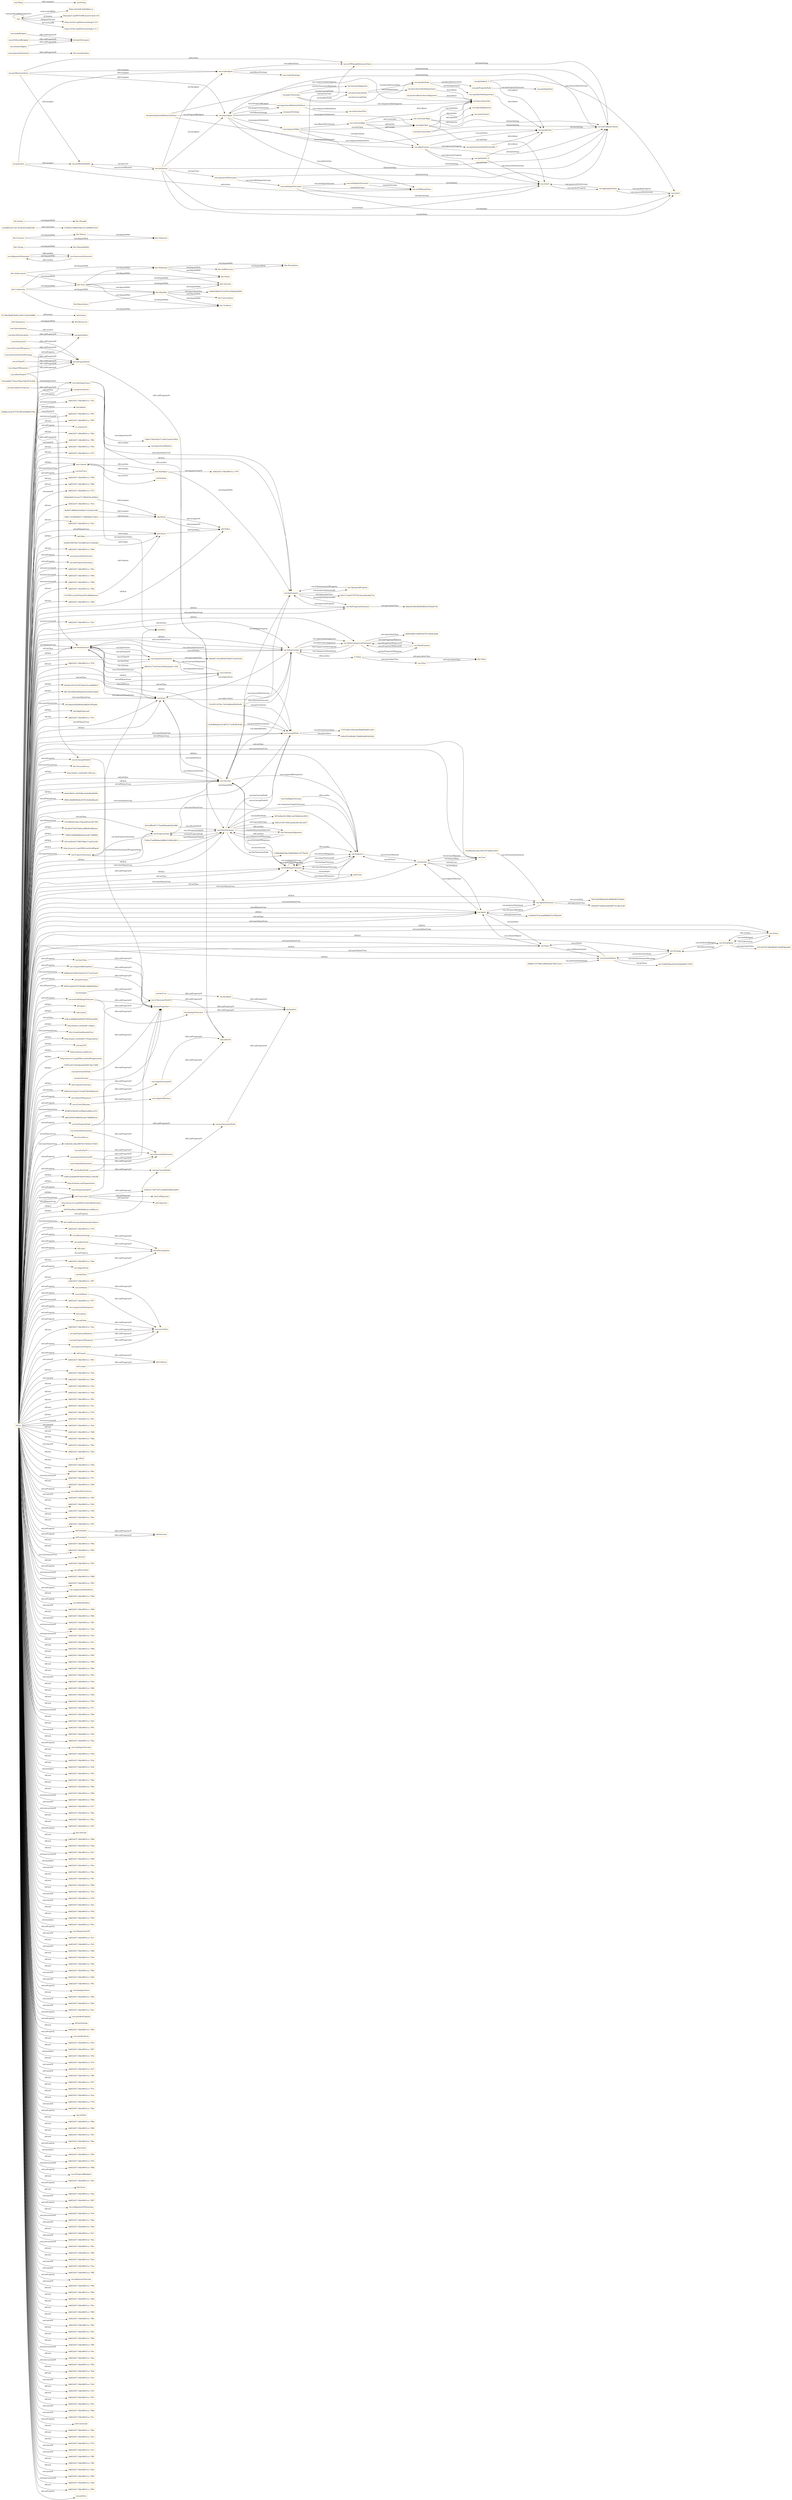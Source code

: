 digraph ar2dtool_diagram { 
rankdir=LR;
size="1501"
node [shape = rectangle, color="orange"]; "838bbe3acb18737fc2801b29b963356e" "bhv:Dominance" "e63a6e162314a7974e9410caedd80023" "fb2897188f9a923e6fd3c7e2242dc3d8" "6857de3496e3858aae92e3e93b3cedb4" "odrl:Action" "fa446554879ae75d1d89c4231193b2dd" "odrl:LeftOperand" "3fd611202f9b49b517c908db8a57a6c8" "c8129dae5fd2bf0efdc0682d1595abfe" "832171c4a97797705c5eac28eeb9a72a" "4dbee61d6438e9fc8f0dc501fadd7efc" "odrl:RightOperand" "3953e84a36159b6c1af23d0dcbce5923" "vae:PropertyTaxonomy" "bhv:PersonalFocus" "bhv:Hedonism" "25c40221679cc7ab2da86aef4bfa5e84" "vae:NodeImportance" "http://xmlns.com/foaf/0.1/Person" "bhv:Universalism" "0dc6e98441c362f26b2c9ebd5bd0b98c" "546b81c53708b1a96bda62b79b21221e" "vae:Value" "3f681e0b68604b4e3b761d2a8ed9aa42" "bhv:Stimulation" "odrl:Policy" "bhv:Achievement" "103c66be8ce9ee156aaa56c2acd47300" "bhv:Value" "63a582074d578d2fccdf69d618fbdee2" "5440cd172837e97ec4d89293685ae809" "odrl:Operator" "71f8f533008fd48b402e43a871966f60" "vae:VaeProperty" "397e25fd165770f87596ca71ad55e25b" "vae:Outcome" "http://www.w3.org/2006/vcard/ns#Agent" "vae:MultiInputOutcome" "de1324fd529aa45a91dc8da99d170783" "vae:AlignmentStatement" "bhv:Dependability" "d948ee03230b10ca6c87a3713a31acb1" "bhv:Caring" "85651afedd1597549386139085983ba5" "odrl:Asset" "bhv:Nature" "35e2a69de755eea784ee549cf319c2b8" "vae:Generalization" "8212cff0e857175aa920beabfc0b3d69" "vae:Context" "vae:VaeStatement" "439f0e8802dda7bd0b068411877f5e56" "vae:ActionOnState" "dul:Agent" "vae:ValueTaxonomy" "bhv:Security" "vae:ConceptNode" "rdfs:Literal" "28aa4671fee589287f2f2057a243422b" "bhv:Tolerance" "vae:System" "bhv:Humility" "428cac49f9d85e80bf3f72955bcbe09d" "http://xmlns.com/foaf/0.1/Agent" "odrl:Party" "e84a35fc3d9ef4e73b962fe86544242b" "vae:Norm" "c23bbbd74c4cadaf096b653c55f8ad56" "255620e7a66be30be5213e6d891a5cf1" "bhv:GrowthAndAnxietyFree" "vae:User" "7b5be37a480b8ae2d686cf14082c9814" "vae:Sequence" "vae:AgentStatement" "http://xmlns.com/foaf/0.1/Organization" "bhv:Tradition" "vae:VaeObject" "vc:Value" "7a4be71bba50ae711a8cfc2aa421642e" "vae:TaxonomyAlignment" "xsd:anyURI" "vae:Strategy" "vae:Agent" "bhv:Benevolence" "vae:FinalInputOutcome" "be5b4892a6a101d872171e3b3fb1b3be" "bhv:Conformity" "vae:Action" "http://schema.org/Person" "http://www.w3.org/2006/vcard/ns#Organization" "bhv:Resources" "vae:AwarenessStatement" "7bd7a4b3890daf24c8f08b082479a0bc" "01f67ac6153d2a9ea92d3b913de17d68" "08f2a319f1760fe2ba6bc80c56c5ef27" "vae:ActingAgent" "odrl:LogicalConstraint" "280b33a23aeb2714a2bf7383bdbd2a2d" "f1e7f401ca2c8163ea2591e664bb4eed" "vae:ValueConcept" "vae:PropertyNode" "vae:ValueProperty" "vae:ValueComparisonStatement" "dul:Event" "vae:Criterion" "bhv:Thought" "141f9f429ceca6c18415d744b6a1bf54" "463ff5c63feb03ce208ad1ad80e1e251" "vae:State" "bhv:Face" "a981ef5f3f149895fa1a8c728989e5a4" "vae:VaePropertyStatement" "bhv:SocialFocus" "e551a875f7c885df9e8134e9058aa0dd" "594be9bf515c2ee7173905435e2656cb" "0cdb244ccd4ecf867fe57d03b3275491" "odrl:Constraint" "ee8fc65dbb3575cd354c256d2d22d0fc" "vae:OptimizedProperty" "16f26267329dc0a38e9d971b1a8c31d9" "bhv:Action" "e8d05adbf1c008f53e076116fe4ceb0b" "odrl:Rule" "bhv:Power" "vae:ImportanceRelation" "3e2d8f2ec9c7aa11fce8c4322dd032fb" "77057d65c5381ab05f0d695a6f31cbf3" "e3001a5deb6e0918a09149d2c7a5d189" "http://schema.org/Organization" "http://www.w3.org/2006/vcard/ns#Individual" "61746e5fb8b78d81a3001154a0c9df86" "d80e91277ea516c3c0d5aeebad11c302" "vae:ArgumentStatement" "bhv:SelfDirection" "bhv:Concern" "867932ed9ce139649d09e2e1c6982ccd" "bhv:SelfProtectionAndAnxietyAvoidance" ; /*classes style*/
	"bhv:Action" -> "bhv:Thought" [ label = "owl:disjointWith" ];
	"vae:isInputOfSequence" -> "dul:isProperPartOf" [ label = "rdfs:subPropertyOf" ];
	"dul:isProperPartOf" -> "dul:isPartOf" [ label = "rdfs:subPropertyOf" ];
	"vae:hasConceptNode" -> "vae:hasTaxonomyNode" [ label = "rdfs:subPropertyOf" ];
	"vae:ConceptNode" -> "vae:PropertyNode" [ label = "owl:disjointWith" ];
	"vae:argumentAlign" -> "vae:criterionAlign" [ label = "vae:isBasedOnCriterion" ];
	"vae:argumentAlign" -> "vae:alignPremise" [ label = "vae:hasPremise" ];
	"vae:argumentAlign" -> "vae:alignClaim" [ label = "vae:hasClaim" ];
	"vae:argumentAlign" -> "vae:taxProblemContext" [ label = "dul:hasSetting" ];
	"vae:isTaxonomyNodeOf" -> "dul:isPartOf" [ label = "rdfs:subPropertyOf" ];
	"vae:proposesStatement" -> "dul:conceptualizes" [ label = "rdfs:subPropertyOf" ];
	"vae:ArgumentStatement" -> "28aa4671fee589287f2f2057a243422b" [ label = "owl:equivalentClass" ];
	"vae:hasTaxonomyNode" -> "dul:hasPart" [ label = "rdfs:subPropertyOf" ];
	"vae:giniPropertyNode" -> "vae:giniIndexProp" [ label = "vae:hasPropertyTaxonomy" ];
	"vae:benvolenceNodeImportance" -> "vae:benevolenceTax" [ label = "dul:isAbout" ];
	"vae:directlyGeneralizes" -> "vae:generalizes" [ label = "rdfs:subPropertyOf" ];
	"vae:multiInputOutcome2" -> "vae:actOfPayingTaxes" [ label = "vae:hasOutcome" ];
	"vae:multiInputOutcome2" -> "vae:state2" [ label = "vae:hasInput" ];
	"bhv:Hedonism" -> "bhv:Stimulation" [ label = "owl:disjointWith" ];
	"bhv:Hedonism" -> "bhv:SelfDirection" [ label = "owl:disjointWith" ];
	"bhv:Hedonism" -> "bhv:Power" [ label = "owl:disjointWith" ];
	"vae:isPremiseOf" -> "dul:isProperPartOf" [ label = "rdfs:subPropertyOf" ];
	"vae:isTestedInStatement" -> "vae:isPresentInStatement" [ label = "rdfs:subPropertyOf" ];
	"vae:giniIndex0_3" -> "vae:state1" [ label = "vae:measuredOnOutcome" ];
	"vae:giniIndex0_3" -> "vae:equalityTax" [ label = "dul:isAbout" ];
	"vae:madeByAgent" -> "dul:hasParticipant" [ label = "rdfs:subPropertyOf" ];
	"vae:isOutcomeOfSequence" -> "dul:isProperPartOf" [ label = "rdfs:subPropertyOf" ];
	"vae:hasInput" -> "dul:hasProperPart" [ label = "rdfs:subPropertyOf" ];
	"vae:hasUser" -> "vae:hasAgent" [ label = "rdfs:subPropertyOf" ];
	"vae:equalityTax" -> "vae:taxProblemContext" [ label = "dul:hasSetting" ];
	"bhv:SelfDirection" -> "bhv:Stimulation" [ label = "owl:disjointWith" ];
	"vae:hasActionOnState" -> "dul:hasProperPart" [ label = "rdfs:subPropertyOf" ];
	"vae:AgentStatement" -> "16f26267329dc0a38e9d971b1a8c31d9" [ label = "owl:equivalentClass" ];
	"vae:hasPropertyNode" -> "vae:hasTaxonomyNode" [ label = "rdfs:subPropertyOf" ];
	"vae:hasPropertyNode" -> "dul:hasProperPart" [ label = "rdfs:subPropertyOf" ];
	"vae:payMinimumTaxes" -> "vae:problemModeller" [ label = "odrl:assigner" ];
	"vae:payMinimumTaxes" -> "vae:payerAgent" [ label = "odrl:assignee" ];
	"vae:payMinimumTaxes" -> "vae:evaderAgent" [ label = "odrl:assignee" ];
	"vae:payMinimumTaxes" -> "vae:actOfPayingMiniumumTaxes" [ label = "odrl:action" ];
	"vae:equalityNode" -> "vae:equalityNodeImportance" [ label = "vae:hasImportance" ];
	"vae:equalityNode" -> "vae:giniPropertyNode" [ label = "vae:directlyGeneralizes" ];
	"vae:hasPropertyOfSuperior" -> "vae:coversItem" [ label = "rdfs:subPropertyOf" ];
	"vae:isPropertyNodeOf" -> "vae:isTaxonomyNodeOf" [ label = "rdfs:subPropertyOf" ];
	"vae:hasOutcome" -> "dul:hasProperPart" [ label = "rdfs:subPropertyOf" ];
	"vae:alignPremise" -> "vae:equalityTax" [ label = "vae:withValue" ];
	"vae:alignPremise" -> "vae:state2" [ label = "vae:onEntity" ];
	"vae:alignPremise" -> "vae:giniIndexSatisfiedThreshold0_7" [ label = "vae:expressesProperty" ];
	"vae:alignPremise" -> "vae:giniIndex0_9" [ label = "vae:expressesProperty" ];
	"vae:alignPremise" -> "vae:taxProblemContext" [ label = "dul:hasSetting" ];
	"bhv:Dominance" -> "bhv:Resources" [ label = "owl:disjointWith" ];
	"vae:isEntityOf" -> "vae:isPresentInStatement" [ label = "rdfs:subPropertyOf" ];
	"vae:Value" -> "bhv:Value" [ label = "owl:equivalentClass" ];
	"vae:MultiInputOutcome" -> "vae:Sequence" [ label = "rdfs:seeAlso" ];
	"vae:propertyExpressedAt" -> "vae:isPresentInStatement" [ label = "rdfs:subPropertyOf" ];
	"vae:payerAgent" -> "vae:importanceRelationTaxPayer" [ label = "vae:proposesStatement" ];
	"vae:payerAgent" -> "vae:argumentAlign" [ label = "vae:proposesStatement" ];
	"vae:payerAgent" -> "vae:alignPremise" [ label = "vae:proposesStatement" ];
	"vae:payerAgent" -> "vae:alignClaim" [ label = "vae:proposesStatement" ];
	"vae:payerAgent" -> "vae:actOfPayingTaxes" [ label = "vae:makesAction" ];
	"vae:payerAgent" -> "vae:payerStrategy" [ label = "vae:followsStrategy" ];
	"vae:payerAgent" -> "vae:taxProblemContext" [ label = "dul:hasSetting" ];
	"vae:hasState" -> "dul:isParticipantIn" [ label = "rdfs:subPropertyOf" ];
	"vae:AwarenessStatement" -> "vae:AlignmentStatement" [ label = "rdfs:seeAlso" ];
	"vae:isConceptNodeOf" -> "vae:isTaxonomyNodeOf" [ label = "rdfs:subPropertyOf" ];
	"bhv:Caring" -> "bhv:Dependability" [ label = "owl:disjointWith" ];
	"vae:payTaxes" -> "vae:problemModeller" [ label = "odrl:assigner" ];
	"vae:payTaxes" -> "vae:evaderAgent" [ label = "odrl:assignee" ];
	"vae:payTaxes" -> "vae:actOfPayingTaxes" [ label = "odrl:action" ];
	"vae:hasRootNode" -> "vae:hasConceptNode" [ label = "rdfs:subPropertyOf" ];
	"vae:hasRootNode" -> "dul:hasProperPart" [ label = "rdfs:subPropertyOf" ];
	"vae:isAgentOfSystem" -> "dul:isPartOf" [ label = "rdfs:subPropertyOf" ];
	"vae:aggregationSum" -> "vae:state2" [ label = "vae:measuredOnOutcome" ];
	"vae:aggregationSum" -> "vae:state1" [ label = "vae:measuredOnOutcome" ];
	"vae:ValueConcept" -> "vc:Value" [ label = "rdfs:seeAlso" ];
	"vae:state1" -> "vae:aggregationSum" [ label = "vae:satisfiesProperty" ];
	"vae:ActingAgent" -> "e551a875f7c885df9e8134e9058aa0dd" [ label = "owl:equivalentClass" ];
	"vae:isInputOutcomeOf" -> "dul:isPartOf" [ label = "rdfs:subPropertyOf" ];
	"bhv:Concern" -> "bhv:Tolerance" [ label = "owl:disjointWith" ];
	"bhv:Concern" -> "bhv:Nature" [ label = "owl:disjointWith" ];
	"vae:payerTaxonomy" -> "vae:taxonomAlignment" [ label = "vae:hasTaxonomyAlignment" ];
	"vae:payerTaxonomy" -> "vae:benevolenceNode" [ label = "vae:hasRootNode" ];
	"vae:payerTaxonomy" -> "vae:equalityNode" [ label = "vae:hasConceptNode" ];
	"vae:payerTaxonomy" -> "vae:benevolenceNode" [ label = "vae:hasConceptNode" ];
	"vae:giniIndex0_9" -> "vae:state2" [ label = "vae:measuredOnOutcome" ];
	"vae:giniIndex0_9" -> "vae:equalityTax" [ label = "dul:isAbout" ];
	"vae:isRootNodeOf" -> "vae:isConceptNodeOf" [ label = "rdfs:subPropertyOf" ];
	"vae:isRootNodeOf" -> "dul:isProperPartOf" [ label = "rdfs:subPropertyOf" ];
	"vae:problemModeller" -> "vae:taxSystem" [ label = "vae:isUserOfSystem" ];
	"vae:expressesProperty" -> "vae:coversItem" [ label = "rdfs:subPropertyOf" ];
	"vae:directlyParticularizes" -> "vae:particularizes" [ label = "rdfs:subPropertyOf" ];
	"vae:taxSystem" -> "vae:problemModeller" [ label = "vae:hasUser" ];
	"vae:taxSystem" -> "vae:sequenceOfOutcomes" [ label = "vae:hasTrace" ];
	"vae:taxSystem" -> "vae:state2" [ label = "vae:hasState" ];
	"vae:taxSystem" -> "vae:state1" [ label = "vae:hasState" ];
	"vae:taxSystem" -> "vae:payerAgent" [ label = "vae:hasAgent" ];
	"vae:taxSystem" -> "vae:evaderAgent" [ label = "vae:hasAgent" ];
	"vae:taxSystem" -> "vae:taxProblemContext" [ label = "dul:hasSetting" ];
	"vae:hasAgent" -> "dul:hasPart" [ label = "rdfs:subPropertyOf" ];
	"vae:isFollowedByAgent" -> "dul:hasParticipant" [ label = "rdfs:subPropertyOf" ];
	"bhv:Nature" -> "bhv:Tolerance" [ label = "owl:disjointWith" ];
	"vae:criterionAlign" -> "vae:alignPremise" [ label = "odrl:target" ];
	"vae:criterionAlign" -> "vae:constraintAlign" [ label = "odrl:constraint" ];
	"vae:criterionAlign" -> "vae:alignClaim" [ label = "odrl:action" ];
	"vae:criterionAlign" -> "vae:benevolenceTax" [ label = "dul:isAbout" ];
	"vae:ValueComparisonStatement" -> "e8d05adbf1c008f53e076116fe4ceb0b" [ label = "owl:equivalentClass" ];
	"vae:ValueTaxonomy" -> "vae:TaxonomyAlignment" [ label = "rdfs:seeAlso" ];
	"vae:ValueTaxonomy" -> "08f2a319f1760fe2ba6bc80c56c5ef27" [ label = "owl:equivalentClass" ];
	"vae:importanceRelationTaxPayer" -> "vae:payerAgent" [ label = "vae:isProposedByAgent" ];
	"vae:importanceRelationTaxPayer" -> "vae:benevolenceTax" [ label = "vae:comparisonHasSuperior" ];
	"vae:importanceRelationTaxPayer" -> "vae:achievementTax" [ label = "vae:comparisonHasInferior" ];
	"vae:System" -> "vae:User" [ label = "owl:disjointWith" ];
	"vae:followsStrategy" -> "dul:isParticipantIn" [ label = "rdfs:subPropertyOf" ];
	"vae:hasPropertyOfInferior" -> "vae:coversItem" [ label = "rdfs:subPropertyOf" ];
	"vae:composedBySequence" -> "dul:hasProperPart" [ label = "rdfs:subPropertyOf" ];
	"vae:isActionOnStateOfStrategy" -> "dul:isProperPartOf" [ label = "rdfs:subPropertyOf" ];
	"dul:hasProperPart" -> "dul:hasPart" [ label = "rdfs:subPropertyOf" ];
	"vae:startsWithInputOutcome" -> "vae:hasInputOutcome" [ label = "rdfs:subPropertyOf" ];
	"vae:startsWithInputOutcome" -> "dul:hasProperPart" [ label = "rdfs:subPropertyOf" ];
	"bhv:Humility" -> "bhv:Universalism" [ label = "owl:disjointWith" ];
	"bhv:Humility" -> "bhv:Tradition" [ label = "owl:disjointWith" ];
	"bhv:Humility" -> "bhv:Security" [ label = "owl:disjointWith" ];
	"bhv:Humility" -> "ee8fc65dbb3575cd354c256d2d22d0fc" [ label = "owl:equivalentClass" ];
	"vae:FinalInputOutcome" -> "vae:Sequence" [ label = "rdfs:seeAlso" ];
	"odrl:target" -> "odrl:relation" [ label = "rdfs:subPropertyOf" ];
	"vae:benevolenceDef" -> "vae:benevolenceTax" [ label = "dul:satisfies" ];
	"vae:benevolenceDef" -> "vae:taxProblemContext" [ label = "dul:hasSetting" ];
	"vae:makesAction" -> "dul:isParticipantIn" [ label = "rdfs:subPropertyOf" ];
	"vae:withValue" -> "vae:coversItem" [ label = "rdfs:subPropertyOf" ];
	"vae:constraintAlign" -> "vae:sameContext" [ label = "odrl:operator" ];
	"vae:constraintAlign" -> "vae:logicalImplication" [ label = "odrl:operator" ];
	"vae:VaeObject" -> "vae:Context" [ label = "rdfs:seeAlso" ];
	"vae:VaeObject" -> "-4d625d37:18bc08031cc:-7f7f" [ label = "owl:disjointUnionOf" ];
	"vae:VaeObject" -> "vae:VaeProperty" [ label = "owl:disjointWith" ];
	"vae:TaxonomyAlignment" -> "vae:ValueTaxonomy" [ label = "rdfs:seeAlso" ];
	"vae:generalizationRelationTaxPayer" -> "vae:payerAgent" [ label = "vae:isProposedByAgent" ];
	"vae:generalizationRelationTaxPayer" -> "vae:benevolenceTax" [ label = "vae:comparisonHasSuperior" ];
	"vae:generalizationRelationTaxPayer" -> "vae:equalityTax" [ label = "vae:comparisonHasInferior" ];
	"bhv:Achievement" -> "bhv:Hedonism" [ label = "owl:disjointWith" ];
	"bhv:Achievement" -> "bhv:Face" [ label = "owl:disjointWith" ];
	"vae:alignClaim" -> "vae:benevolenceTax" [ label = "vae:withValue" ];
	"vae:alignClaim" -> "vae:state2" [ label = "vae:onEntity" ];
	"vae:alignClaim" -> "vae:taxProblemContext" [ label = "dul:hasSetting" ];
	"vae:actOfPayingMiniumumTaxes" -> "vae:taxProblemContext" [ label = "dul:hasSetting" ];
	"vae:NodeImportance" -> "vae:ValueTaxonomy" [ label = "rdfs:seeAlso" ];
	"vae:NodeImportance" -> "vae:ImportanceRelation" [ label = "rdfs:seeAlso" ];
	"vae:multiInputOutcome1" -> "vae:multiInputOutcome2" [ label = "vae:nextInputOutcome" ];
	"vae:multiInputOutcome1" -> "vae:state2" [ label = "vae:hasOutcome" ];
	"vae:multiInputOutcome1" -> "vae:actOfPayingTaxes" [ label = "vae:hasOutcome" ];
	"vae:multiInputOutcome1" -> "vae:actOfPayingMiniumumTaxes" [ label = "vae:hasOutcome" ];
	"vae:multiInputOutcome1" -> "vae:state1" [ label = "vae:hasInput" ];
	"vae:Action" -> "vae:ActingAgent" [ label = "rdfs:seeAlso" ];
	"vae:isValuedInStatement" -> "vae:isPresentInStatement" [ label = "rdfs:subPropertyOf" ];
	"vae:sequenceOfOutcomes" -> "vae:multiInputOutcome1" [ label = "vae:startsWithInputOutcome" ];
	"vae:sequenceOfOutcomes" -> "vae:taxProblemContext" [ label = "dul:hasSetting" ];
	"odrl:output" -> "odrl:relation" [ label = "rdfs:subPropertyOf" ];
	"vae:withNorm" -> "vae:coversItem" [ label = "rdfs:subPropertyOf" ];
	"vae:isClaimOf" -> "dul:isProperPartOf" [ label = "rdfs:subPropertyOf" ];
	"vae:hasInputOutcome" -> "dul:hasPart" [ label = "rdfs:subPropertyOf" ];
	"vae:evaderAgent" -> "vae:actOfPayingMiniumumTaxes" [ label = "vae:makesAction" ];
	"vae:evaderAgent" -> "vae:evaderStrategy" [ label = "vae:followsStrategy" ];
	"vae:evaderAgent" -> "vae:taxProblemContext" [ label = "dul:hasSetting" ];
	"vae:" -> "https://chowlk.linkeddata.es" [ label = "mod:createdWith" ];
	"vae:" -> "http://purl.org/NET/rdflicense/cc-by4.0.ttl" [ label = "dc:license" ];
	"vae:" -> "vae:" [ label = "vann:preferredNamespaceUri" ];
	"vae:" -> "https://w3id.org/def/vaeontology/1.0.0" [ label = "owl:priorVersion" ];
	"vae:" -> "https://w3id.org/def/vaeontology/1.0.1" [ label = "owl:versionIRI" ];
	"bhv:Conformity" -> "bhv:Tradition" [ label = "owl:disjointWith" ];
	"bhv:Conformity" -> "bhv:Security" [ label = "owl:disjointWith" ];
	"bhv:Conformity" -> "bhv:Humility" [ label = "owl:disjointWith" ];
	"bhv:Conformity" -> "bhv:Face" [ label = "owl:disjointWith" ];
	"vae:isStateOfAgent" -> "dul:hasParticipant" [ label = "rdfs:subPropertyOf" ];
	"vae:Generalization" -> "vae:generalizes" [ label = "rdfs:seeAlso" ];
	"vae:Context" -> "vae:VaeObject" [ label = "rdfs:seeAlso" ];
	"NULL" -> "vae:VaeStatement" [ label = "owl:onClass" ];
	"NULL" -> "-4d625d37:18bc08031cc:-7fc0" [ label = "rdf:rest" ];
	"NULL" -> "-4d625d37:18bc08031cc:-7f84" [ label = "owl:unionOf" ];
	"NULL" -> "-4d625d37:18bc08031cc:-7fcd" [ label = "rdf:rest" ];
	"NULL" -> "-4d625d37:18bc08031cc:-7fe8" [ label = "rdf:rest" ];
	"NULL" -> "vae:hasConceptNode" [ label = "owl:onProperty" ];
	"NULL" -> "-4d625d37:18bc08031cc:-7f9c" [ label = "rdf:rest" ];
	"NULL" -> "-4d625d37:18bc08031cc:-7fe1" [ label = "rdf:rest" ];
	"NULL" -> "-4d625d37:18bc08031cc:-7f70" [ label = "rdf:rest" ];
	"NULL" -> "-4d625d37:18bc08031cc:-7fb1" [ label = "owl:intersectionOf" ];
	"NULL" -> "-4d625d37:18bc08031cc:-7fe4" [ label = "owl:unionOf" ];
	"NULL" -> "bhv:PersonalFocus" [ label = "owl:someValuesFrom" ];
	"NULL" -> "-4d625d37:18bc08031cc:-7fb8" [ label = "rdf:rest" ];
	"NULL" -> "-4d625d37:18bc08031cc:-7fdb" [ label = "rdf:rest" ];
	"NULL" -> "e63a6e162314a7974e9410caedd80023" [ label = "rdf:first" ];
	"NULL" -> "d948ee03230b10ca6c87a3713a31acb1" [ label = "owl:someValuesFrom" ];
	"NULL" -> "-4d625d37:18bc08031cc:-7fbe" [ label = "rdf:rest" ];
	"NULL" -> "-4d625d37:18bc08031cc:-7fad" [ label = "owl:unionOf" ];
	"NULL" -> "rdf:nil" [ label = "rdf:rest" ];
	"NULL" -> "-4d625d37:18bc08031cc:-7f4d" [ label = "rdf:rest" ];
	"NULL" -> "-4d625d37:18bc08031cc:-7f91" [ label = "rdf:rest" ];
	"NULL" -> "-4d625d37:18bc08031cc:-7f71" [ label = "owl:intersectionOf" ];
	"NULL" -> "-4d625d37:18bc08031cc:-7fd9" [ label = "rdf:rest" ];
	"NULL" -> "vae:isBasedOnCriterion" [ label = "owl:onProperty" ];
	"NULL" -> "-4d625d37:18bc08031cc:-7f9f" [ label = "owl:unionOf" ];
	"NULL" -> "-4d625d37:18bc08031cc:-7fd2" [ label = "rdf:rest" ];
	"NULL" -> "-4d625d37:18bc08031cc:-7fdf" [ label = "rdf:rest" ];
	"NULL" -> "-4d625d37:18bc08031cc:-7f6e" [ label = "rdf:rest" ];
	"NULL" -> "vae:ConceptNode" [ label = "rdf:first" ];
	"NULL" -> "vae:PropertyNode" [ label = "rdf:first" ];
	"NULL" -> "-4d625d37:18bc08031cc:-7ff3" [ label = "rdf:rest" ];
	"NULL" -> "odrl:assignee" [ label = "owl:onProperty" ];
	"NULL" -> "-4d625d37:18bc08031cc:-7f82" [ label = "rdf:rest" ];
	"NULL" -> "vae:ConceptNode" [ label = "owl:someValuesFrom" ];
	"NULL" -> "vae:particularizes" [ label = "owl:onProperty" ];
	"NULL" -> "vae:expressesProperty" [ label = "owl:onProperty" ];
	"NULL" -> "-4d625d37:18bc08031cc:-7f65" [ label = "rdf:rest" ];
	"NULL" -> "owl:real" [ label = "owl:someValuesFrom" ];
	"NULL" -> "-4d625d37:18bc08031cc:-7f5f" [ label = "rdf:rest" ];
	"NULL" -> "vae:VaePropertyStatement" [ label = "rdf:first" ];
	"NULL" -> "vae:reflectsValue" [ label = "owl:onProperty" ];
	"NULL" -> "odrl:LogicalConstraint" [ label = "rdf:first" ];
	"NULL" -> "-4d625d37:18bc08031cc:-7f88" [ label = "owl:intersectionOf" ];
	"NULL" -> "vae:onEntity" [ label = "owl:onProperty" ];
	"NULL" -> "http://xmlns.com/foaf/0.1/Person" [ label = "rdf:first" ];
	"NULL" -> "463ff5c63feb03ce208ad1ad80e1e251" [ label = "owl:someValuesFrom" ];
	"NULL" -> "-4d625d37:18bc08031cc:-7fb5" [ label = "owl:intersectionOf" ];
	"NULL" -> "dul:Agent" [ label = "rdf:first" ];
	"NULL" -> "397e25fd165770f87596ca71ad55e25b" [ label = "rdf:first" ];
	"NULL" -> "428cac49f9d85e80bf3f72955bcbe09d" [ label = "owl:onClass" ];
	"NULL" -> "vae:comparisonHasInferior" [ label = "owl:onProperty" ];
	"NULL" -> "-4d625d37:18bc08031cc:-7f56" [ label = "rdf:rest" ];
	"NULL" -> "vae:abidesByValue" [ label = "owl:onProperty" ];
	"NULL" -> "-4d625d37:18bc08031cc:-7fd8" [ label = "owl:unionOf" ];
	"NULL" -> "-4d625d37:18bc08031cc:-7f94" [ label = "rdf:rest" ];
	"NULL" -> "vae:isUserOfSystem" [ label = "owl:onProperty" ];
	"NULL" -> "-4d625d37:18bc08031cc:-7ff2" [ label = "owl:unionOf" ];
	"NULL" -> "vae:ActionOnState" [ label = "rdf:first" ];
	"NULL" -> "-4d625d37:18bc08031cc:-7fa9" [ label = "owl:intersectionOf" ];
	"NULL" -> "a981ef5f3f149895fa1a8c728989e5a4" [ label = "rdf:first" ];
	"NULL" -> "http://www.w3.org/2006/vcard/ns#Agent" [ label = "rdf:first" ];
	"NULL" -> "vae:Criterion" [ label = "owl:allValuesFrom" ];
	"NULL" -> "odrl:Constraint" [ label = "owl:allValuesFrom" ];
	"NULL" -> "-4d625d37:18bc08031cc:-7faf" [ label = "owl:intersectionOf" ];
	"NULL" -> "vae:PropertyNode" [ label = "owl:onClass" ];
	"NULL" -> "-4d625d37:18bc08031cc:-7fc2" [ label = "rdf:rest" ];
	"NULL" -> "bhv:GrowthAndAnxietyFree" [ label = "owl:someValuesFrom" ];
	"NULL" -> "vae:withValue" [ label = "owl:onProperty" ];
	"NULL" -> "vae:Strategy" [ label = "owl:someValuesFrom" ];
	"NULL" -> "-4d625d37:18bc08031cc:-7f98" [ label = "rdf:rest" ];
	"NULL" -> "vae:ConceptNode" [ label = "owl:onClass" ];
	"NULL" -> "vae:Action" [ label = "rdf:first" ];
	"NULL" -> "6857de3496e3858aae92e3e93b3cedb4" [ label = "rdf:first" ];
	"NULL" -> "-4d625d37:18bc08031cc:-7f85" [ label = "rdf:rest" ];
	"NULL" -> "vae:MultiInputOutcome" [ label = "owl:someValuesFrom" ];
	"NULL" -> "-4d625d37:18bc08031cc:-7f68" [ label = "rdf:rest" ];
	"NULL" -> "-4d625d37:18bc08031cc:-7f8b" [ label = "rdf:rest" ];
	"NULL" -> "-4d625d37:18bc08031cc:-7fb3" [ label = "rdf:rest" ];
	"NULL" -> "-4d625d37:18bc08031cc:-7fe9" [ label = "owl:unionOf" ];
	"NULL" -> "-4d625d37:18bc08031cc:-7f89" [ label = "rdf:rest" ];
	"NULL" -> "vae:Sequence" [ label = "owl:someValuesFrom" ];
	"NULL" -> "0dc6e98441c362f26b2c9ebd5bd0b98c" [ label = "rdf:first" ];
	"NULL" -> "http://www.w3.org/2006/vcard/ns#Individual" [ label = "rdf:first" ];
	"NULL" -> "-4d625d37:18bc08031cc:-7fd4" [ label = "rdf:rest" ];
	"NULL" -> "vae:startsWithInputOutcome" [ label = "owl:onProperty" ];
	"NULL" -> "-4d625d37:18bc08031cc:-7f59" [ label = "rdf:rest" ];
	"NULL" -> "-4d625d37:18bc08031cc:-7f7c" [ label = "rdf:rest" ];
	"NULL" -> "-4d625d37:18bc08031cc:-7fb9" [ label = "owl:intersectionOf" ];
	"NULL" -> "-4d625d37:18bc08031cc:-7fa4" [ label = "rdf:rest" ];
	"NULL" -> "-4d625d37:18bc08031cc:-7ff5" [ label = "rdf:rest" ];
	"NULL" -> "-4d625d37:18bc08031cc:-7fd3" [ label = "owl:unionOf" ];
	"NULL" -> "vae:Agent" [ label = "owl:onClass" ];
	"NULL" -> "-4d625d37:18bc08031cc:-7faa" [ label = "rdf:rest" ];
	"NULL" -> "vae:Agent" [ label = "owl:someValuesFrom" ];
	"NULL" -> "vae:isStartOfSequence" [ label = "owl:onProperty" ];
	"NULL" -> "vae:nextInputOutcome" [ label = "owl:onProperty" ];
	"NULL" -> "-4d625d37:18bc08031cc:-7f6d" [ label = "rdf:rest" ];
	"NULL" -> "vae:Sequence" [ label = "owl:onClass" ];
	"NULL" -> "-4d625d37:18bc08031cc:-7fcb" [ label = "rdf:rest" ];
	"NULL" -> "vae:hasRootNode" [ label = "owl:onProperty" ];
	"NULL" -> "-4d625d37:18bc08031cc:-7fe6" [ label = "rdf:rest" ];
	"NULL" -> "vae:ValueTaxonomy" [ label = "rdf:first" ];
	"NULL" -> "-4d625d37:18bc08031cc:-7f55" [ label = "owl:members" ];
	"NULL" -> "-4d625d37:18bc08031cc:-7f9a" [ label = "rdf:rest" ];
	"NULL" -> "-4d625d37:18bc08031cc:-7f8e" [ label = "rdf:rest" ];
	"NULL" -> "-4d625d37:18bc08031cc:-7fb6" [ label = "rdf:rest" ];
	"NULL" -> "vae:Outcome" [ label = "owl:someValuesFrom" ];
	"NULL" -> "dul:isParticipantIn" [ label = "owl:onProperty" ];
	"NULL" -> "-4d625d37:18bc08031cc:-7f9b" [ label = "owl:intersectionOf" ];
	"NULL" -> "-4d625d37:18bc08031cc:-7fc7" [ label = "owl:unionOf" ];
	"NULL" -> "http://schema.org/Organization" [ label = "rdf:first" ];
	"NULL" -> "-4d625d37:18bc08031cc:-7f8c" [ label = "owl:intersectionOf" ];
	"NULL" -> "-4d625d37:18bc08031cc:-7fbc" [ label = "rdf:rest" ];
	"NULL" -> "-4d625d37:18bc08031cc:-7fd7" [ label = "rdf:rest" ];
	"NULL" -> "vae:NodeImportance" [ label = "owl:onClass" ];
	"NULL" -> "bhv:attitude" [ label = "owl:onProperty" ];
	"NULL" -> "-4d625d37:18bc08031cc:-7fd0" [ label = "rdf:rest" ];
	"NULL" -> "-4d625d37:18bc08031cc:-7fdd" [ label = "rdf:rest" ];
	"NULL" -> "-4d625d37:18bc08031cc:-7fa7" [ label = "rdf:rest" ];
	"NULL" -> "vae:Norm" [ label = "rdf:first" ];
	"NULL" -> "-4d625d37:18bc08031cc:-7f99" [ label = "owl:intersectionOf" ];
	"NULL" -> "-4d625d37:18bc08031cc:-7f4e" [ label = "owl:members" ];
	"NULL" -> "-4d625d37:18bc08031cc:-7fde" [ label = "owl:unionOf" ];
	"NULL" -> "vae:VaeProperty" [ label = "rdf:first" ];
	"NULL" -> "-4d625d37:18bc08031cc:-7ff1" [ label = "rdf:rest" ];
	"NULL" -> "-4d625d37:18bc08031cc:-7f80" [ label = "rdf:rest" ];
	"NULL" -> "-4d625d37:18bc08031cc:-7fc8" [ label = "rdf:rest" ];
	"NULL" -> "-4d625d37:18bc08031cc:-7f76" [ label = "owl:unionOf" ];
	"NULL" -> "http://xmlns.com/foaf/0.1/Organization" [ label = "rdf:first" ];
	"NULL" -> "vae:Context" [ label = "rdf:first" ];
	"NULL" -> "-4d625d37:18bc08031cc:-7fe2" [ label = "owl:unionOf" ];
	"NULL" -> "-4d625d37:18bc08031cc:-7f5d" [ label = "rdf:rest" ];
	"NULL" -> "-4d625d37:18bc08031cc:-7f50" [ label = "rdf:rest" ];
	"NULL" -> "vae:generalizes" [ label = "owl:onProperty" ];
	"NULL" -> "e3001a5deb6e0918a09149d2c7a5d189" [ label = "rdf:first" ];
	"NULL" -> "vae:Outcome" [ label = "owl:onClass" ];
	"NULL" -> "rdfs:Literal" [ label = "rdf:first" ];
	"NULL" -> "-4d625d37:18bc08031cc:-7f61" [ label = "owl:members" ];
	"NULL" -> "vae:isImportanceOf" [ label = "owl:onProperty" ];
	"NULL" -> "-4d625d37:18bc08031cc:-7fc1" [ label = "owl:unionOf" ];
	"NULL" -> "-4d625d37:18bc08031cc:-7fef" [ label = "rdf:rest" ];
	"NULL" -> "-4d625d37:18bc08031cc:-7f66" [ label = "owl:unionOf" ];
	"NULL" -> "-4d625d37:18bc08031cc:-7f54" [ label = "rdf:rest" ];
	"NULL" -> "vae:ConceptNode" [ label = "owl:allValuesFrom" ];
	"NULL" -> "-4d625d37:18bc08031cc:-7fbf" [ label = "rdf:rest" ];
	"NULL" -> "-4d625d37:18bc08031cc:-7f92" [ label = "rdf:rest" ];
	"NULL" -> "-4d625d37:18bc08031cc:-7fd5" [ label = "owl:unionOf" ];
	"NULL" -> "vae:Norm" [ label = "owl:onClass" ];
	"NULL" -> "-4d625d37:18bc08031cc:-7ffc" [ label = "owl:unionOf" ];
	"NULL" -> "vae:hasImportance" [ label = "owl:onProperty" ];
	"NULL" -> "-4d625d37:18bc08031cc:-7f62" [ label = "rdf:rest" ];
	"NULL" -> "01f67ac6153d2a9ea92d3b913de17d68" [ label = "rdf:first" ];
	"NULL" -> "-4d625d37:18bc08031cc:-7fb4" [ label = "owl:unionOf" ];
	"NULL" -> "-4d625d37:18bc08031cc:-7fa1" [ label = "owl:unionOf" ];
	"NULL" -> "vae:satisfiesProperty" [ label = "owl:onProperty" ];
	"NULL" -> "dul:hasSetting" [ label = "owl:onProperty" ];
	"NULL" -> "vae:VaeStatement" [ label = "rdf:first" ];
	"NULL" -> "-4d625d37:18bc08031cc:-7f83" [ label = "rdf:rest" ];
	"NULL" -> "280b33a23aeb2714a2bf7383bdbd2a2d" [ label = "owl:onClass" ];
	"NULL" -> "vae:PropertyTaxonomy" [ label = "owl:someValuesFrom" ];
	"NULL" -> "vae:satisfiesNorm" [ label = "owl:onProperty" ];
	"NULL" -> "-4d625d37:18bc08031cc:-7f53" [ label = "rdf:rest" ];
	"NULL" -> "-4d625d37:18bc08031cc:-7f87" [ label = "rdf:rest" ];
	"NULL" -> "xsd:anyURI" [ label = "rdf:first" ];
	"NULL" -> "odrl:Constraint" [ label = "rdf:first" ];
	"NULL" -> "-4d625d37:18bc08031cc:-7f52" [ label = "owl:members" ];
	"NULL" -> "-4d625d37:18bc08031cc:-7f74" [ label = "rdf:rest" ];
	"NULL" -> "odrl:target" [ label = "owl:onProperty" ];
	"NULL" -> "-4d625d37:18bc08031cc:-7fc5" [ label = "owl:unionOf" ];
	"NULL" -> "-4d625d37:18bc08031cc:-7ff6" [ label = "owl:unionOf" ];
	"NULL" -> "-4d625d37:18bc08031cc:-7f57" [ label = "rdf:rest" ];
	"NULL" -> "-4d625d37:18bc08031cc:-7f7a" [ label = "rdf:rest" ];
	"NULL" -> "-4d625d37:18bc08031cc:-7fa2" [ label = "rdf:rest" ];
	"NULL" -> "0cdb244ccd4ecf867fe57d03b3275491" [ label = "owl:someValuesFrom" ];
	"NULL" -> "vae:makesAction" [ label = "owl:onProperty" ];
	"NULL" -> "-4d625d37:18bc08031cc:-7f78" [ label = "rdf:rest" ];
	"NULL" -> "-4d625d37:18bc08031cc:-7fda" [ label = "owl:unionOf" ];
	"NULL" -> "vae:onState" [ label = "owl:onProperty" ];
	"NULL" -> "vae:VaeProperty" [ label = "owl:someValuesFrom" ];
	"NULL" -> "bhv:SelfProtectionAndAnxietyAvoidance" [ label = "owl:someValuesFrom" ];
	"NULL" -> "vae:Agent" [ label = "owl:allValuesFrom" ];
	"NULL" -> "http://schema.org/Person" [ label = "rdf:first" ];
	"NULL" -> "-4d625d37:18bc08031cc:-7f6b" [ label = "rdf:rest" ];
	"NULL" -> "63a582074d578d2fccdf69d618fbdee2" [ label = "rdf:first" ];
	"NULL" -> "vae:isConceptNodeOf" [ label = "owl:onProperty" ];
	"NULL" -> "3f681e0b68604b4e3b761d2a8ed9aa42" [ label = "owl:allValuesFrom" ];
	"NULL" -> "-4d625d37:18bc08031cc:-7f69" [ label = "rdf:rest" ];
	"NULL" -> "vae:hasPropertyNode" [ label = "owl:onProperty" ];
	"NULL" -> "-4d625d37:18bc08031cc:-7f5c" [ label = "rdf:rest" ];
	"NULL" -> "-4d625d37:18bc08031cc:-7fba" [ label = "rdf:rest" ];
	"NULL" -> "vae:VaePropertyStatement" [ label = "owl:someValuesFrom" ];
	"NULL" -> "vae:Strategy" [ label = "rdf:first" ];
	"NULL" -> "vae:Outcome" [ label = "rdf:first" ];
	"NULL" -> "odrl:action" [ label = "owl:onProperty" ];
	"NULL" -> "-4d625d37:18bc08031cc:-7f5b" [ label = "owl:members" ];
	"NULL" -> "-4d625d37:18bc08031cc:-7f7d" [ label = "rdf:rest" ];
	"NULL" -> "-4d625d37:18bc08031cc:-7f86" [ label = "owl:intersectionOf" ];
	"NULL" -> "odrl:Asset" [ label = "owl:allValuesFrom" ];
	"NULL" -> "vae:isProposedByAgent" [ label = "owl:onProperty" ];
	"NULL" -> "-4d625d37:18bc08031cc:-7fa5" [ label = "rdf:rest" ];
	"NULL" -> "bhv:focus" [ label = "owl:onProperty" ];
	"NULL" -> "-4d625d37:18bc08031cc:-7fab" [ label = "rdf:rest" ];
	"NULL" -> "-4d625d37:18bc08031cc:-7fb7" [ label = "owl:unionOf" ];
	"NULL" -> "vae:isAlignmentOfTaxonomy" [ label = "owl:onProperty" ];
	"NULL" -> "-4d625d37:18bc08031cc:-7fc6" [ label = "rdf:rest" ];
	"NULL" -> "-4d625d37:18bc08031cc:-7f6a" [ label = "owl:intersectionOf" ];
	"NULL" -> "-4d625d37:18bc08031cc:-7feb" [ label = "owl:unionOf" ];
	"NULL" -> "vae:MultiInputOutcome" [ label = "rdf:first" ];
	"NULL" -> "-4d625d37:18bc08031cc:-7fe7" [ label = "rdf:rest" ];
	"NULL" -> "-4d625d37:18bc08031cc:-7fee" [ label = "owl:unionOf" ];
	"NULL" -> "-4d625d37:18bc08031cc:-7f6c" [ label = "owl:intersectionOf" ];
	"NULL" -> "-4d625d37:18bc08031cc:-7f8f" [ label = "rdf:rest" ];
	"NULL" -> "-4d625d37:18bc08031cc:-7fed" [ label = "rdf:rest" ];
	"NULL" -> "-4d625d37:18bc08031cc:-7fca" [ label = "owl:unionOf" ];
	"NULL" -> "-4d625d37:18bc08031cc:-7ff8" [ label = "owl:unionOf" ];
	"NULL" -> "vae:influencesOutcome" [ label = "owl:onProperty" ];
	"NULL" -> "-4d625d37:18bc08031cc:-7f6f" [ label = "owl:unionOf" ];
	"NULL" -> "-4d625d37:18bc08031cc:-7fb0" [ label = "rdf:rest" ];
	"NULL" -> "-4d625d37:18bc08031cc:-7fbd" [ label = "rdf:rest" ];
	"NULL" -> "-4d625d37:18bc08031cc:-7f4c" [ label = "rdf:rest" ];
	"NULL" -> "vae:AgentStatement" [ label = "rdf:first" ];
	"NULL" -> "-4d625d37:18bc08031cc:-7f90" [ label = "rdf:rest" ];
	"NULL" -> "vae:propertyExpressedAt" [ label = "owl:onProperty" ];
	"NULL" -> "-4d625d37:18bc08031cc:-7ffb" [ label = "rdf:rest" ];
	"NULL" -> "-4d625d37:18bc08031cc:-7ffa" [ label = "owl:unionOf" ];
	"NULL" -> "867932ed9ce139649d09e2e1c6982ccd" [ label = "rdf:first" ];
	"NULL" -> "odrl:assigner" [ label = "owl:onProperty" ];
	"NULL" -> "-4d625d37:18bc08031cc:-7fd1" [ label = "rdf:rest" ];
	"NULL" -> "-4d625d37:18bc08031cc:-7f60" [ label = "rdf:rest" ];
	"NULL" -> "vae:Action" [ label = "owl:someValuesFrom" ];
	"NULL" -> "vae:Norm" [ label = "owl:someValuesFrom" ];
	"NULL" -> "-4d625d37:18bc08031cc:-7ff9" [ label = "rdf:rest" ];
	"NULL" -> "-4d625d37:18bc08031cc:-7fac" [ label = "owl:intersectionOf" ];
	"NULL" -> "-4d625d37:18bc08031cc:-7fae" [ label = "rdf:rest" ];
	"NULL" -> "71f8f533008fd48b402e43a871966f60" [ label = "rdf:first" ];
	"NULL" -> "vae:ValueComparisonStatement" [ label = "rdf:first" ];
	"NULL" -> "-4d625d37:18bc08031cc:-7f93" [ label = "owl:intersectionOf" ];
	"NULL" -> "-4d625d37:18bc08031cc:-7fc9" [ label = "rdf:rest" ];
	"NULL" -> "-4d625d37:18bc08031cc:-7fec" [ label = "rdf:rest" ];
	"NULL" -> "odrl:Rule" [ label = "rdf:first" ];
	"NULL" -> "-4d625d37:18bc08031cc:-7fe0" [ label = "owl:unionOf" ];
	"NULL" -> "-4d625d37:18bc08031cc:-7fcf" [ label = "rdf:rest" ];
	"NULL" -> "bhv:SocialFocus" [ label = "owl:allValuesFrom" ];
	"NULL" -> "-4d625d37:18bc08031cc:-7f51" [ label = "rdf:rest" ];
	"NULL" -> "-4d625d37:18bc08031cc:-7f5e" [ label = "rdf:rest" ];
	"NULL" -> "-4d625d37:18bc08031cc:-7f8a" [ label = "owl:unionOf" ];
	"NULL" -> "vae:ValueConcept" [ label = "owl:someValuesFrom" ];
	"NULL" -> "vae:hasPremise" [ label = "owl:onProperty" ];
	"NULL" -> "-4d625d37:18bc08031cc:-7fcc" [ label = "owl:unionOf" ];
	"NULL" -> "c8129dae5fd2bf0efdc0682d1595abfe" [ label = "owl:someValuesFrom" ];
	"NULL" -> "odrl:constraint" [ label = "owl:onProperty" ];
	"NULL" -> "85651afedd1597549386139085983ba5" [ label = "owl:allValuesFrom" ];
	"NULL" -> "-4d625d37:18bc08031cc:-7f9e" [ label = "rdf:rest" ];
	"NULL" -> "vae:State" [ label = "owl:someValuesFrom" ];
	"NULL" -> "-4d625d37:18bc08031cc:-7fe3" [ label = "rdf:rest" ];
	"NULL" -> "-4d625d37:18bc08031cc:-7f72" [ label = "rdf:rest" ];
	"NULL" -> "vae:withNorm" [ label = "owl:onProperty" ];
	"NULL" -> "-4d625d37:18bc08031cc:-7fc3" [ label = "owl:unionOf" ];
	"NULL" -> "-4d625d37:18bc08031cc:-7ff0" [ label = "owl:unionOf" ];
	"NULL" -> "-4d625d37:18bc08031cc:-7f4f" [ label = "rdf:rest" ];
	"NULL" -> "-4d625d37:18bc08031cc:-7fa0" [ label = "rdf:rest" ];
	"NULL" -> "-4d625d37:18bc08031cc:-7f95" [ label = "owl:unionOf" ];
	"NULL" -> "-4d625d37:18bc08031cc:-7fa8" [ label = "owl:intersectionOf" ];
	"NULL" -> "vae:Agent" [ label = "rdf:first" ];
	"NULL" -> "vae:ValueTaxonomy" [ label = "owl:someValuesFrom" ];
	"NULL" -> "vae:Sequence" [ label = "rdf:first" ];
	"NULL" -> "vae:followsStrategy" [ label = "owl:onProperty" ];
	"NULL" -> "-4d625d37:18bc08031cc:-7f63" [ label = "rdf:rest" ];
	"NULL" -> "vae:perform" [ label = "owl:onProperty" ];
	"NULL" -> "-4d625d37:18bc08031cc:-7fce" [ label = "owl:intersectionOf" ];
	"NULL" -> "dul:defines" [ label = "owl:onProperty" ];
	"NULL" -> "-4d625d37:18bc08031cc:-7f97" [ label = "owl:intersectionOf" ];
	"NULL" -> "http://xmlns.com/foaf/0.1/Agent" [ label = "rdf:first" ];
	"NULL" -> "103c66be8ce9ee156aaa56c2acd47300" [ label = "owl:allValuesFrom" ];
	"NULL" -> "vae:Norm" [ label = "owl:allValuesFrom" ];
	"NULL" -> "-4d625d37:18bc08031cc:-7f67" [ label = "rdf:rest" ];
	"NULL" -> "vae:ValueConcept" [ label = "owl:onClass" ];
	"NULL" -> "vc:commitsTo" [ label = "owl:onProperty" ];
	"NULL" -> "-4d625d37:18bc08031cc:-7fb2" [ label = "rdf:rest" ];
	"NULL" -> "-4d625d37:18bc08031cc:-7ff4" [ label = "owl:unionOf" ];
	"NULL" -> "-4d625d37:18bc08031cc:-7f5a" [ label = "rdf:rest" ];
	"NULL" -> "odrl:Policy" [ label = "rdf:first" ];
	"NULL" -> "-4d625d37:18bc08031cc:-7f75" [ label = "rdf:rest" ];
	"NULL" -> "vae:Context" [ label = "owl:someValuesFrom" ];
	"NULL" -> "http://www.w3.org/2006/vcard/ns#Organization" [ label = "rdf:first" ];
	"NULL" -> "vae:hasTrace" [ label = "owl:onProperty" ];
	"NULL" -> "-4d625d37:18bc08031cc:-7f58" [ label = "rdf:rest" ];
	"NULL" -> "-4d625d37:18bc08031cc:-7f7b" [ label = "rdf:rest" ];
	"NULL" -> "vae:Outcome" [ label = "owl:allValuesFrom" ];
	"NULL" -> "-4d625d37:18bc08031cc:-7f96" [ label = "rdf:rest" ];
	"NULL" -> "vae:AgentStatement" [ label = "owl:someValuesFrom" ];
	"NULL" -> "vae:MultiInputOutcome" [ label = "owl:onClass" ];
	"NULL" -> "-4d625d37:18bc08031cc:-7f73" [ label = "owl:unionOf" ];
	"NULL" -> "vae:ValueConcept" [ label = "rdf:first" ];
	"NULL" -> "-4d625d37:18bc08031cc:-7fc4" [ label = "rdf:rest" ];
	"NULL" -> "odrl:RightOperand" [ label = "rdf:first" ];
	"NULL" -> "odrl:Constraint" [ label = "owl:someValuesFrom" ];
	"NULL" -> "vae:composedBySequence" [ label = "owl:onProperty" ];
	"NULL" -> "vae:Criterion" [ label = "rdf:first" ];
	"NULL" -> "vae:hasClaim" [ label = "owl:onProperty" ];
	"NULL" -> "-4d625d37:18bc08031cc:-7fe5" [ label = "rdf:rest" ];
	"NULL" -> "vae:User" [ label = "owl:onClass" ];
	"NULL" -> "vae:VaeStatement" [ label = "owl:allValuesFrom" ];
	"NULL" -> "-4d625d37:18bc08031cc:-7f8d" [ label = "rdf:rest" ];
	"NULL" -> "vae:measuredOnOutcome" [ label = "owl:onProperty" ];
	"NULL" -> "vae:hasPropertyTaxonomy" [ label = "owl:onProperty" ];
	"NULL" -> "-4d625d37:18bc08031cc:-7fdc" [ label = "owl:intersectionOf" ];
	"NULL" -> "-4d625d37:18bc08031cc:-7f64" [ label = "owl:intersectionOf" ];
	"NULL" -> "vae:State" [ label = "rdf:first" ];
	"NULL" -> "vae:System" [ label = "owl:someValuesFrom" ];
	"NULL" -> "-4d625d37:18bc08031cc:-7fbb" [ label = "rdf:rest" ];
	"NULL" -> "-4d625d37:18bc08031cc:-7fd6" [ label = "rdf:rest" ];
	"NULL" -> "-4d625d37:18bc08031cc:-7fa3" [ label = "owl:intersectionOf" ];
	"NULL" -> "-4d625d37:18bc08031cc:-7f9d" [ label = "owl:intersectionOf" ];
	"NULL" -> "-4d625d37:18bc08031cc:-7f7e" [ label = "rdf:rest" ];
	"NULL" -> "-4d625d37:18bc08031cc:-7f79" [ label = "owl:unionOf" ];
	"NULL" -> "rdf:value" [ label = "owl:onProperty" ];
	"NULL" -> "-4d625d37:18bc08031cc:-7fa6" [ label = "rdf:rest" ];
	"NULL" -> "vae:shapesNorm" [ label = "owl:onProperty" ];
	"NULL" -> "-4d625d37:18bc08031cc:-7ff7" [ label = "rdf:rest" ];
	"NULL" -> "-4d625d37:18bc08031cc:-7f77" [ label = "owl:intersectionOf" ];
	"NULL" -> "vae:User" [ label = "owl:someValuesFrom" ];
	"NULL" -> "vae:comparisonHasSuperior" [ label = "owl:onProperty" ];
	"NULL" -> "dul:isAbout" [ label = "owl:onProperty" ];
	"NULL" -> "-4d625d37:18bc08031cc:-7fea" [ label = "rdf:rest" ];
	"NULL" -> "-4d625d37:18bc08031cc:-7f81" [ label = "owl:unionOf" ];
	"NULL" -> "vae:isPropertyNodeOf" [ label = "owl:onProperty" ];
	"vae:VaePropertyStatement" -> "4dbee61d6438e9fc8f0dc501fadd7efc" [ label = "owl:equivalentClass" ];
	"vae:isUserOfSystem" -> "vae:isAgentOfSystem" [ label = "rdfs:subPropertyOf" ];
	"vae:hasClaim" -> "dul:hasProperPart" [ label = "rdfs:subPropertyOf" ];
	"vae:state2" -> "vae:aggregationSum" [ label = "vae:satisfiesProperty" ];
	"vc:Value" -> "bhv:Value" [ label = "owl:equivalentClass" ];
	"vc:Value" -> "vae:Value" [ label = "owl:equivalentClass" ];
	"vae:Agent" -> "c23bbbd74c4cadaf096b653c55f8ad56" [ label = "owl:equivalentClass" ];
	"vae:VaeProperty" -> "832171c4a97797705c5eac28eeb9a72a" [ label = "owl:equivalentClass" ];
	"bhv:Face" -> "bhv:Tradition" [ label = "owl:disjointWith" ];
	"bhv:Face" -> "bhv:Security" [ label = "owl:disjointWith" ];
	"bhv:Face" -> "bhv:Power" [ label = "owl:disjointWith" ];
	"bhv:Face" -> "bhv:Humility" [ label = "owl:disjointWith" ];
	"bhv:Face" -> "bhv:Hedonism" [ label = "owl:disjointWith" ];
	"vae:benevolenceNode" -> "vae:benvolenceNodeImportance" [ label = "vae:hasImportance" ];
	"vae:benevolenceNode" -> "vae:equalityNode" [ label = "vae:directlyGeneralizes" ];
	"vae:hasPremise" -> "dul:hasProperPart" [ label = "rdfs:subPropertyOf" ];
	"vae:isStartOfSequence" -> "vae:isInputOutcomeOf" [ label = "rdfs:subPropertyOf" ];
	"bhv:Benevolence" -> "bhv:Humility" [ label = "owl:disjointWith" ];
	"odrl:assigner" -> "odrl:function" [ label = "rdfs:subPropertyOf" ];
	"vae:giniIndexSatisfiedThreshold0_7" -> "vae:equalityTax" [ label = "dul:isAbout" ];
	"vae:onEntity" -> "vae:coversItem" [ label = "rdfs:subPropertyOf" ];
	"vae:equalityNodeImportance" -> "vae:equalityTax" [ label = "dul:isAbout" ];
	"vae:positiveBenevolenceAlignment" -> "vae:benevolenceTax" [ label = "dul:isAbout" ];
	"vae:AlignmentStatement" -> "vae:AwarenessStatement" [ label = "rdfs:seeAlso" ];
	"vae:AlignmentStatement" -> "vae:AwarenessStatement" [ label = "owl:disjointWith" ];
	"odrl:assignee" -> "odrl:function" [ label = "rdfs:subPropertyOf" ];
	"vae:Agent" -> "vae:System" [ label = "vae:isAgentOfSystem" ];
	"vae:NodeImportance" -> "7a4be71bba50ae711a8cfc2aa421642e" [ label = "vae:isImportanceOf" ];
	"vae:Outcome" -> "vae:Sequence" [ label = "vae:composedBySequence" ];
	"8212cff0e857175aa920beabfc0b3d69" -> "vae:ValueTaxonomy" [ label = "vae:isRootNodeOf" ];
	"odrl:Constraint" -> "5440cd172837e97ec4d89293685ae809" [ label = "odrl:rightOperand" ];
	"vae:ActionOnState" -> "de1324fd529aa45a91dc8da99d170783" [ label = "vae:perform" ];
	"vae:ValueComparisonStatement" -> "vae:ValueProperty" [ label = "vae:hasPropertyOfSuperior" ];
	"vae:Outcome" -> "vae:ValueConcept" [ label = "vae:abidesByValue" ];
	"dul:Event" -> "vae:MultiInputOutcome" [ label = "vae:isInputOfSequence" ];
	"vae:VaePropertyStatement" -> "vae:VaeProperty" [ label = "vae:expressesProperty" ];
	"vae:ActingAgent" -> "vae:Strategy" [ label = "vae:followsStrategy" ];
	"vae:ActionOnState" -> "vae:Strategy" [ label = "vae:isActionOnStateOfStrategy" ];
	"be5b4892a6a101d872171e3b3fb1b3be" -> "vae:ConceptNode" [ label = "vae:directlyParticularizes" ];
	"7b5be37a480b8ae2d686cf14082c9814" -> "vae:ValueTaxonomy" [ label = "vae:isTaxonomyNodeOf" ];
	"vae:VaeStatement" -> "d80e91277ea516c3c0d5aeebad11c302" [ label = "vae:onEntity" ];
	"vae:Sequence" -> "vae:MultiInputOutcome" [ label = "vae:hasInputOutcome" ];
	"vae:MultiInputOutcome" -> "dul:Event" [ label = "vae:hasInput" ];
	"vae:Sequence" -> "vae:MultiInputOutcome" [ label = "vae:startsWithInputOutcome" ];
	"vae:AgentStatement" -> "vae:Agent" [ label = "vae:isProposedByAgent" ];
	"vae:ValueTaxonomy" -> "439f0e8802dda7bd0b068411877f5e56" [ label = "vae:hasTaxonomyNode" ];
	"vae:MultiInputOutcome" -> "vae:MultiInputOutcome" [ label = "vae:previousInputOutcome" ];
	"vae:ValueComparisonStatement" -> "vae:ValueConcept" [ label = "vae:comparisonHasSuperior" ];
	"odrl:Constraint" -> "odrl:Operator" [ label = "odrl:operator" ];
	"vae:Outcome" -> "vae:VaeProperty" [ label = "vae:satisfiesProperty" ];
	"odrl:Asset" -> "odrl:Policy" [ label = "odrl:hasPolicy" ];
	"vae:ArgumentStatement" -> "vae:VaeStatement" [ label = "vae:hasClaim" ];
	"vae:ConceptNode" -> "77057d65c5381ab05f0d695a6f31cbf3" [ label = "vae:directlyGeneralizes" ];
	"vae:Agent" -> "vae:AgentStatement" [ label = "vae:proposesStatement" ];
	"vae:System" -> "vae:Sequence" [ label = "vae:hasTrace" ];
	"vae:Outcome" -> "vae:Norm" [ label = "vae:satisfiesNorm" ];
	"vae:User" -> "vae:System" [ label = "vae:isUserOfSystem" ];
	"61746e5fb8b78d81a3001154a0c9df86" -> "odrl:Action" [ label = "odrl:action" ];
	"odrl:Party" -> "odrl:Policy" [ label = "odrl:assigneeOf" ];
	"vae:PropertyTaxonomy" -> "xsd:float" [ label = "vae:degreeOfSatisfaction" ];
	"vae:Sequence" -> "vae:Outcome" [ label = "vae:composesComplexOutcome" ];
	"vae:Criterion" -> "vae:ArgumentStatement" [ label = "vae:isCriterionOfArgument" ];
	"vae:PropertyNode" -> "vae:ValueTaxonomy" [ label = "vae:isPropertyNodeOf" ];
	"vae:ValueTaxonomy" -> "vae:ConceptNode" [ label = "vae:hasConceptNode" ];
	"vae:ValueComparisonStatement" -> "vae:ValueProperty" [ label = "vae:hasPropertyOfInferior" ];
	"vae:Sequence" -> "vae:System" [ label = "vae:isTraceOfSystem" ];
	"141f9f429ceca6c18415d744b6a1bf54" -> "vae:AgentStatement" [ label = "vae:isPresentInStatement" ];
	"3fd611202f9b49b517c908db8a57a6c8" -> "odrl:Party" [ label = "odrl:function" ];
	"vae:System" -> "vae:User" [ label = "vae:hasUser" ];
	"vae:OptimizedProperty" -> "vae:VaeProperty" [ label = "vae:isOptimizationOfProperty" ];
	"vae:ConceptNode" -> "e84a35fc3d9ef4e73b962fe86544242b" [ label = "vae:generalizes" ];
	"vae:ConceptNode" -> "vae:ValueTaxonomy" [ label = "vae:isConceptNodeOf" ];
	"vae:Agent" -> "vae:State" [ label = "vae:hasState" ];
	"vae:MultiInputOutcome" -> "vae:Sequence" [ label = "vae:isStartOfSequence" ];
	"vae:VaeStatement" -> "vae:ArgumentStatement" [ label = "vae:isPremiseOf" ];
	"vae:Strategy" -> "vae:ActingAgent" [ label = "vae:isFollowedByAgent" ];
	"f1e7f401ca2c8163ea2591e664bb4eed" -> "odrl:Asset" [ label = "odrl:relation" ];
	"vae:MultiInputOutcome" -> "vae:Sequence" [ label = "vae:isInputOutcomeOf" ];
	"vae:Context" -> "xsd:boolean" [ label = "vae:isActive" ];
	"vae:ValueTaxonomy" -> "vae:TaxonomyAlignment" [ label = "vae:hasTaxonomyAlignment" ];
	"vae:PropertyNode" -> "vae:PropertyTaxonomy" [ label = "vae:hasPropertyTaxonomy" ];
	"odrl:Party" -> "odrl:Policy" [ label = "odrl:assignerOf" ];
	"vae:ValueTaxonomy" -> "3953e84a36159b6c1af23d0dcbce5923" [ label = "vae:hasRootNode" ];
	"vae:ValueProperty" -> "vae:ValueComparisonStatement" [ label = "vae:isPropertyOfSuperiorOf" ];
	"vae:ValueConcept" -> "vae:ValueComparisonStatement" [ label = "vae:superiorInComparison" ];
	"vae:Norm" -> "vae:ValueConcept" [ label = "vae:reflectsValue" ];
	"vae:State" -> "vae:Agent" [ label = "vae:isStateOfAgent" ];
	"vae:ValueComparisonStatement" -> "vae:ValueConcept" [ label = "vae:comparisonHasInferior" ];
	"838bbe3acb18737fc2801b29b963356e" -> "vae:VaeStatement" [ label = "vae:isEntityOf" ];
	"vae:VaeProperty" -> "vae:Outcome" [ label = "vae:measuredOnOutcome" ];
	"fb2897188f9a923e6fd3c7e2242dc3d8" -> "odrl:Party" [ label = "odrl:assigner" ];
	"vae:ArgumentStatement" -> "vae:VaeStatement" [ label = "vae:hasPremise" ];
	"vae:VaeProperty" -> "vae:OptimizedProperty" [ label = "vae:propertyOptimizedAt" ];
	"odrl:Constraint" -> "odrl:LeftOperand" [ label = "odrl:leftOperand" ];
	"vae:PropertyTaxonomy" -> "vae:PropertyNode" [ label = "vae:isPropertyTaxonomyOfPropertyNode" ];
	"vae:ActionOnState" -> "vae:State" [ label = "vae:onState" ];
	"35e2a69de755eea784ee549cf319c2b8" -> "vae:NodeImportance" [ label = "vae:hasImportance" ];
	"vae:VaeStatement" -> "vae:ArgumentStatement" [ label = "vae:isClaimOf" ];
	"vae:Strategy" -> "vae:ActionOnState" [ label = "vae:hasActionOnState" ];
	"vae:AgentStatement" -> "7bd7a4b3890daf24c8f08b082479a0bc" [ label = "vae:coversItem" ];
	"25c40221679cc7ab2da86aef4bfa5e84" -> "vae:ConceptNode" [ label = "vae:particularizes" ];
	"vae:VaeStatement" -> "vae:Norm" [ label = "vae:withNorm" ];
	"vae:ActingAgent" -> "vae:Action" [ label = "vae:makesAction" ];
	"vae:Norm" -> "vae:VaeStatement" [ label = "vae:isTestedInStatement" ];
	"546b81c53708b1a96bda62b79b21221e" -> "vae:ActionOnState" [ label = "vae:performedOnStateIn" ];
	"vae:ValueConcept" -> "vae:VaeStatement" [ label = "vae:isValuedInStatement" ];
	"vae:MultiInputOutcome" -> "vae:Outcome" [ label = "vae:hasOutcome" ];
	"vae:ValueTaxonomy" -> "vae:PropertyNode" [ label = "vae:hasPropertyNode" ];
	"owl:Thing" -> "xsd:String" [ label = "rdfs:comment" ];
	"vae:ArgumentStatement" -> "vae:Criterion" [ label = "vae:isBasedOnCriterion" ];
	"594be9bf515c2ee7173905435e2656cb" -> "odrl:Party" [ label = "odrl:assignee" ];
	"odrl:Rule" -> "odrl:Asset" [ label = "odrl:output" ];
	"vae:VaeProperty" -> "vae:VaePropertyStatement" [ label = "vae:propertyExpressedAt" ];
	"vae:TaxonomyAlignment" -> "vae:ValueTaxonomy" [ label = "vae:isAlignmentOfTaxonomy" ];
	"vae:NodeImportance" -> "xsd:float" [ label = "vae:importanceValue" ];
	"3e2d8f2ec9c7aa11fce8c4322dd032fb" -> "255620e7a66be30be5213e6d891a5cf1" [ label = "odrl:constraint" ];
	"fa446554879ae75d1d89c4231193b2dd" -> "odrl:Asset" [ label = "odrl:target" ];
	"vae:ValueProperty" -> "vae:ValueComparisonStatement" [ label = "vae:isPropertyOfInferiorOf" ];
	"vae:MultiInputOutcome" -> "vae:MultiInputOutcome" [ label = "vae:nextInputOutcome" ];
	"vae:ValueConcept" -> "vae:Outcome" [ label = "vae:constrainsOutcome" ];
	"vae:System" -> "vae:Agent" [ label = "vae:hasAgent" ];
	"vae:Norm" -> "vae:Outcome" [ label = "vae:influencesOutcome" ];
	"vae:State" -> "vae:ActionOnState" [ label = "vae:conditionsActionIn" ];
	"vae:VaeStatement" -> "vae:ValueConcept" [ label = "vae:withValue" ];
	"vae:Outcome" -> "vae:MultiInputOutcome" [ label = "vae:isOutcomeOfSequence" ];
	"vae:ValueConcept" -> "vae:Norm" [ label = "vae:shapesNorm" ];
	"vae:Action" -> "vae:ActingAgent" [ label = "vae:madeByAgent" ];
	"vae:ValueConcept" -> "vae:ValueComparisonStatement" [ label = "vae:inferiorInComparison" ];

}
